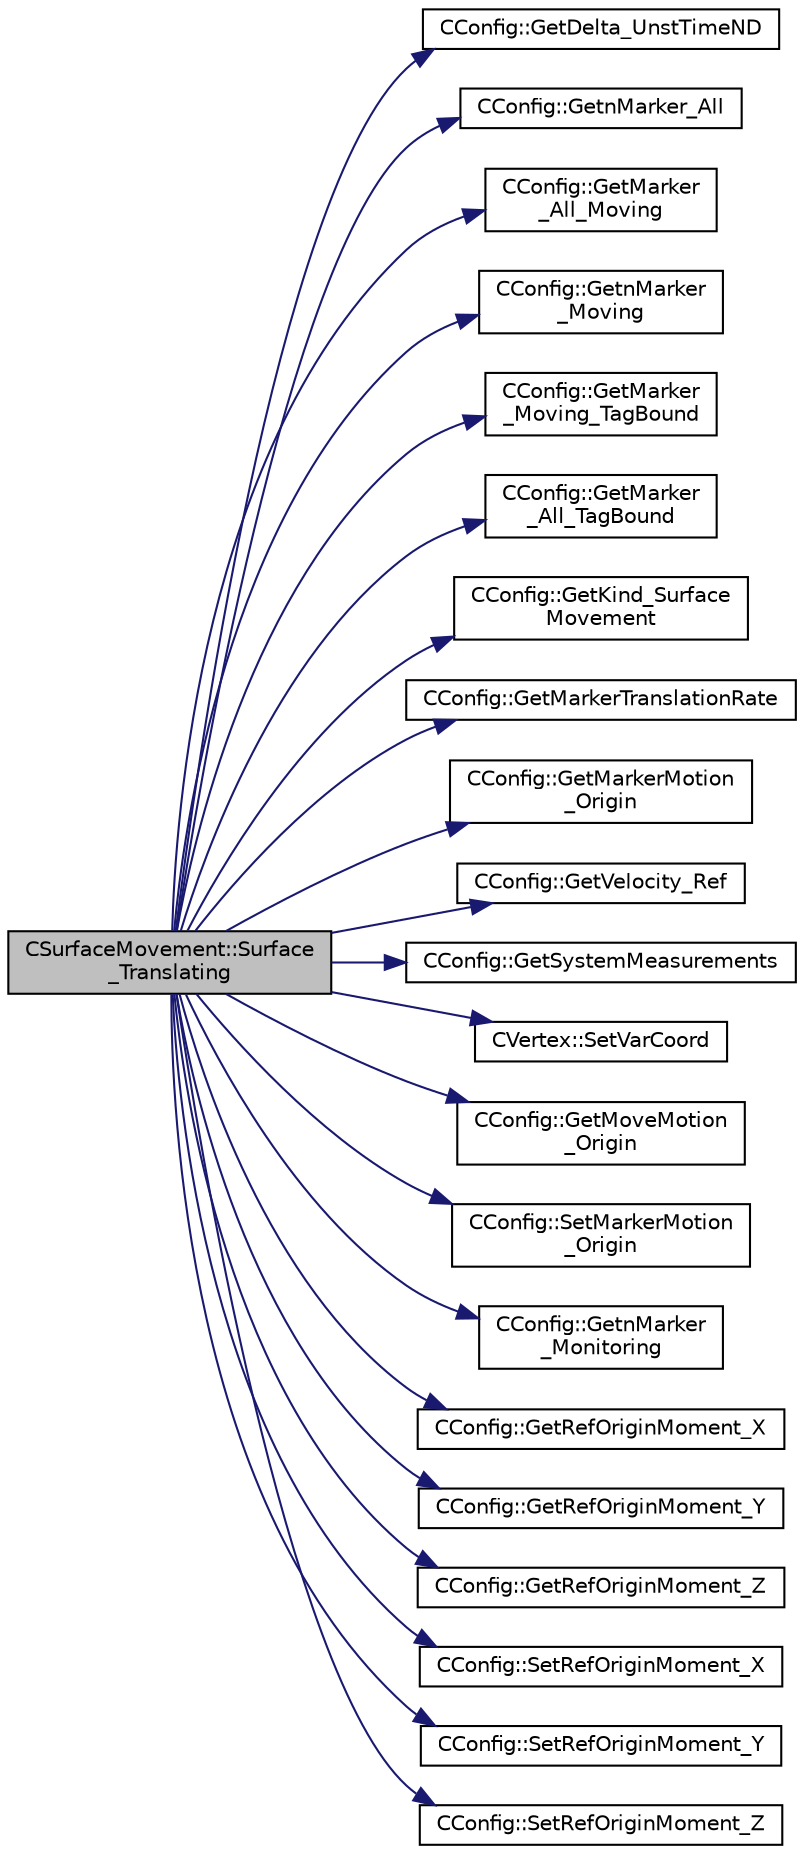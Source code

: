 digraph "CSurfaceMovement::Surface_Translating"
{
  edge [fontname="Helvetica",fontsize="10",labelfontname="Helvetica",labelfontsize="10"];
  node [fontname="Helvetica",fontsize="10",shape=record];
  rankdir="LR";
  Node1487 [label="CSurfaceMovement::Surface\l_Translating",height=0.2,width=0.4,color="black", fillcolor="grey75", style="filled", fontcolor="black"];
  Node1487 -> Node1488 [color="midnightblue",fontsize="10",style="solid",fontname="Helvetica"];
  Node1488 [label="CConfig::GetDelta_UnstTimeND",height=0.2,width=0.4,color="black", fillcolor="white", style="filled",URL="$class_c_config.html#a417b45d0da107126e803258901f57920",tooltip="If we are prforming an unsteady simulation, there is only one value of the time step for the complete..."];
  Node1487 -> Node1489 [color="midnightblue",fontsize="10",style="solid",fontname="Helvetica"];
  Node1489 [label="CConfig::GetnMarker_All",height=0.2,width=0.4,color="black", fillcolor="white", style="filled",URL="$class_c_config.html#a300c4884edfc0c2acf395036439004f4",tooltip="Get the total number of boundary markers including send/receive domains. "];
  Node1487 -> Node1490 [color="midnightblue",fontsize="10",style="solid",fontname="Helvetica"];
  Node1490 [label="CConfig::GetMarker\l_All_Moving",height=0.2,width=0.4,color="black", fillcolor="white", style="filled",URL="$class_c_config.html#af9ca2570009f45c1504444027f70a1ad",tooltip="Get the motion information for a marker val_marker. "];
  Node1487 -> Node1491 [color="midnightblue",fontsize="10",style="solid",fontname="Helvetica"];
  Node1491 [label="CConfig::GetnMarker\l_Moving",height=0.2,width=0.4,color="black", fillcolor="white", style="filled",URL="$class_c_config.html#a2b19050c45ae0112edf954bb51bb1dbf",tooltip="Get the total number of moving markers. "];
  Node1487 -> Node1492 [color="midnightblue",fontsize="10",style="solid",fontname="Helvetica"];
  Node1492 [label="CConfig::GetMarker\l_Moving_TagBound",height=0.2,width=0.4,color="black", fillcolor="white", style="filled",URL="$class_c_config.html#a3fe6a127fa7133bd966fe572e070fe44",tooltip="Get the name of the surface defined in the geometry file. "];
  Node1487 -> Node1493 [color="midnightblue",fontsize="10",style="solid",fontname="Helvetica"];
  Node1493 [label="CConfig::GetMarker\l_All_TagBound",height=0.2,width=0.4,color="black", fillcolor="white", style="filled",URL="$class_c_config.html#a967e969a3beb24bb6e57d7036af003be",tooltip="Get the index of the surface defined in the geometry file. "];
  Node1487 -> Node1494 [color="midnightblue",fontsize="10",style="solid",fontname="Helvetica"];
  Node1494 [label="CConfig::GetKind_Surface\lMovement",height=0.2,width=0.4,color="black", fillcolor="white", style="filled",URL="$class_c_config.html#a23f8de244d3124c64a6a6efe833698be",tooltip="Get the type of surface motion. "];
  Node1487 -> Node1495 [color="midnightblue",fontsize="10",style="solid",fontname="Helvetica"];
  Node1495 [label="CConfig::GetMarkerTranslationRate",height=0.2,width=0.4,color="black", fillcolor="white", style="filled",URL="$class_c_config.html#a18a427543da58fa6bbdfa23ba140cc6f",tooltip="Get the translational velocity of the marker. "];
  Node1487 -> Node1496 [color="midnightblue",fontsize="10",style="solid",fontname="Helvetica"];
  Node1496 [label="CConfig::GetMarkerMotion\l_Origin",height=0.2,width=0.4,color="black", fillcolor="white", style="filled",URL="$class_c_config.html#aacf2adbf77780570575821b387e2824a",tooltip="Get the mesh motion origin. "];
  Node1487 -> Node1497 [color="midnightblue",fontsize="10",style="solid",fontname="Helvetica"];
  Node1497 [label="CConfig::GetVelocity_Ref",height=0.2,width=0.4,color="black", fillcolor="white", style="filled",URL="$class_c_config.html#a8f2c6f68c1e3756237596a7274e713f4",tooltip="Get the value of the reference velocity for non-dimensionalization. "];
  Node1487 -> Node1498 [color="midnightblue",fontsize="10",style="solid",fontname="Helvetica"];
  Node1498 [label="CConfig::GetSystemMeasurements",height=0.2,width=0.4,color="black", fillcolor="white", style="filled",URL="$class_c_config.html#afbc5c2467fd51eafa6e05e5bda7d3d3e",tooltip="Governing equations of the flow (it can be different from the run time equation). ..."];
  Node1487 -> Node1499 [color="midnightblue",fontsize="10",style="solid",fontname="Helvetica"];
  Node1499 [label="CVertex::SetVarCoord",height=0.2,width=0.4,color="black", fillcolor="white", style="filled",URL="$class_c_vertex.html#a77faafc52f911c793851c71738fb85ba",tooltip="Set the value of the coordinate variation due to a surface modification. "];
  Node1487 -> Node1500 [color="midnightblue",fontsize="10",style="solid",fontname="Helvetica"];
  Node1500 [label="CConfig::GetMoveMotion\l_Origin",height=0.2,width=0.4,color="black", fillcolor="white", style="filled",URL="$class_c_config.html#ad57b51360ea8550b34d574d1f16a6657",tooltip="Get if we should update the motion origin. "];
  Node1487 -> Node1501 [color="midnightblue",fontsize="10",style="solid",fontname="Helvetica"];
  Node1501 [label="CConfig::SetMarkerMotion\l_Origin",height=0.2,width=0.4,color="black", fillcolor="white", style="filled",URL="$class_c_config.html#ae79fdc93764dc4087969f66b01ee775f",tooltip="Set the mesh motion origin. "];
  Node1487 -> Node1502 [color="midnightblue",fontsize="10",style="solid",fontname="Helvetica"];
  Node1502 [label="CConfig::GetnMarker\l_Monitoring",height=0.2,width=0.4,color="black", fillcolor="white", style="filled",URL="$class_c_config.html#a62a92b26c1300323f4a4a035ec19af1a",tooltip="Get the total number of monitoring markers. "];
  Node1487 -> Node1503 [color="midnightblue",fontsize="10",style="solid",fontname="Helvetica"];
  Node1503 [label="CConfig::GetRefOriginMoment_X",height=0.2,width=0.4,color="black", fillcolor="white", style="filled",URL="$class_c_config.html#ad16ba9ced46f18677ba639a6d31b8fc4",tooltip="Get reference origin x-coordinate for moment computation. "];
  Node1487 -> Node1504 [color="midnightblue",fontsize="10",style="solid",fontname="Helvetica"];
  Node1504 [label="CConfig::GetRefOriginMoment_Y",height=0.2,width=0.4,color="black", fillcolor="white", style="filled",URL="$class_c_config.html#a7f4c4d90f8a12ff8f1cdc01c5cef1352",tooltip="Get reference origin y-coordinate for moment computation. "];
  Node1487 -> Node1505 [color="midnightblue",fontsize="10",style="solid",fontname="Helvetica"];
  Node1505 [label="CConfig::GetRefOriginMoment_Z",height=0.2,width=0.4,color="black", fillcolor="white", style="filled",URL="$class_c_config.html#af9450905a87ebfc471c560e25dc5fcf4",tooltip="Get reference origin z-coordinate for moment computation. "];
  Node1487 -> Node1506 [color="midnightblue",fontsize="10",style="solid",fontname="Helvetica"];
  Node1506 [label="CConfig::SetRefOriginMoment_X",height=0.2,width=0.4,color="black", fillcolor="white", style="filled",URL="$class_c_config.html#a6ca8f557014e78ee9086efefa37513f1",tooltip="Set reference origin x-coordinate for moment computation. "];
  Node1487 -> Node1507 [color="midnightblue",fontsize="10",style="solid",fontname="Helvetica"];
  Node1507 [label="CConfig::SetRefOriginMoment_Y",height=0.2,width=0.4,color="black", fillcolor="white", style="filled",URL="$class_c_config.html#a6adc72e34adb72c23b38cd1cf557ea19",tooltip="Set reference origin y-coordinate for moment computation. "];
  Node1487 -> Node1508 [color="midnightblue",fontsize="10",style="solid",fontname="Helvetica"];
  Node1508 [label="CConfig::SetRefOriginMoment_Z",height=0.2,width=0.4,color="black", fillcolor="white", style="filled",URL="$class_c_config.html#a009fb5f6b1c3a184a5c03ae95996e6e7",tooltip="Set reference origin z-coordinate for moment computation. "];
}
